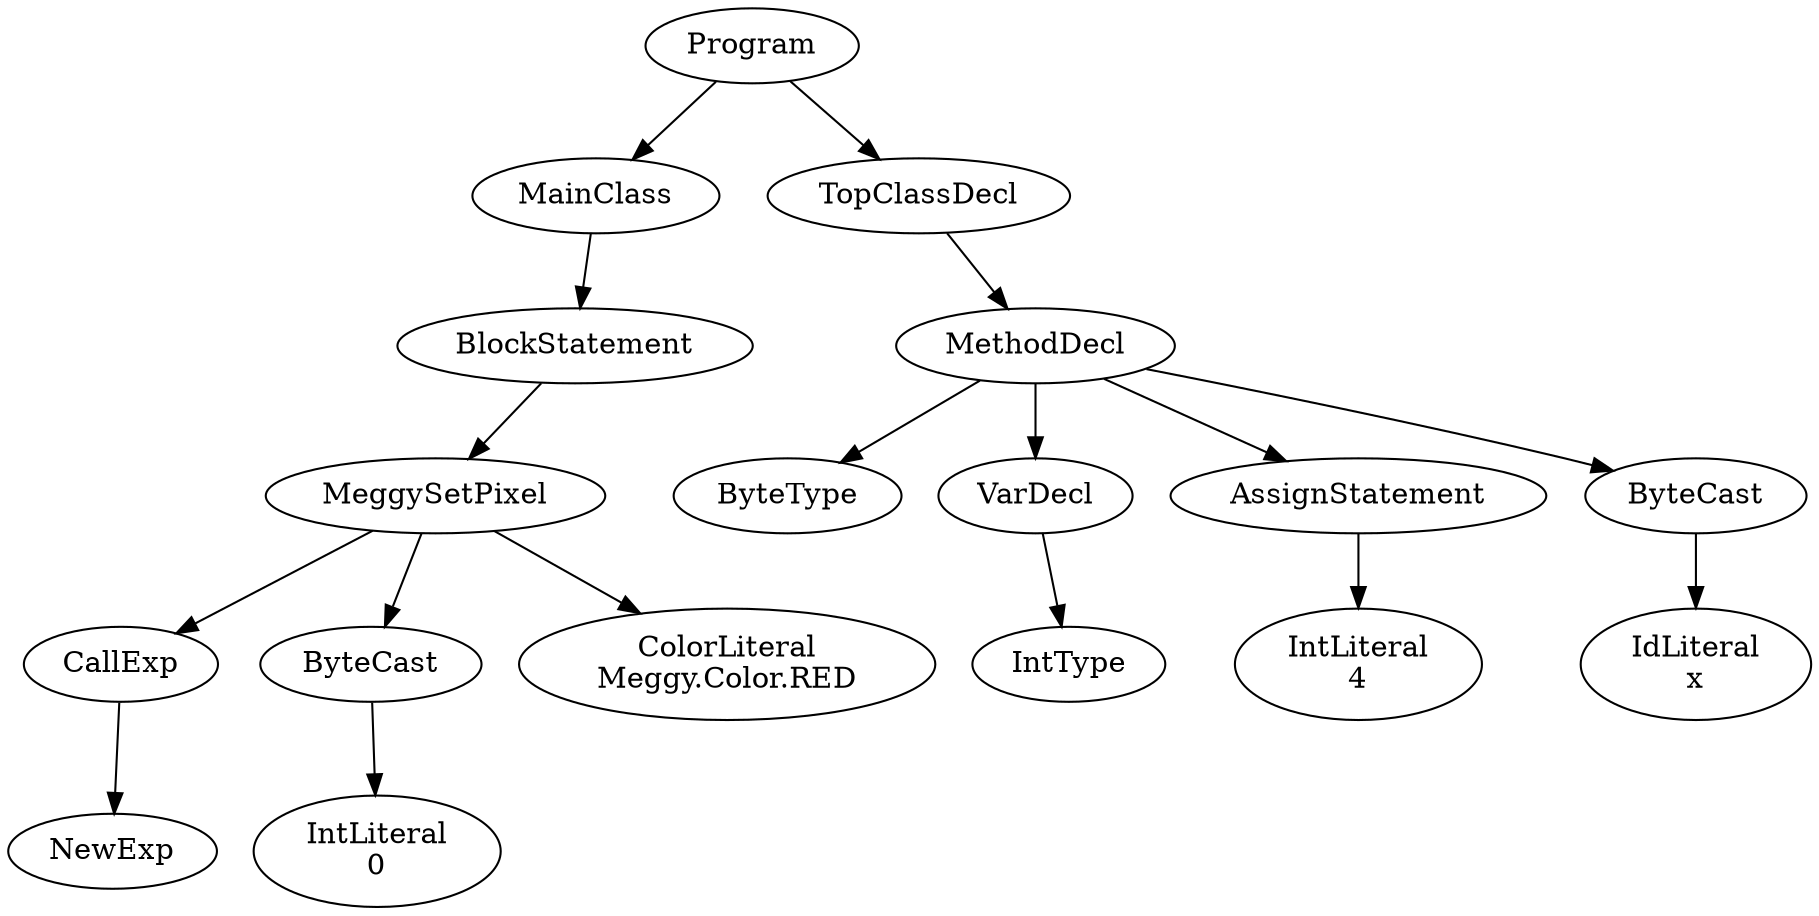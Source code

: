 digraph ASTGraph {
0 [ label="Program" ];
1 [ label="MainClass" ];
0 -> 1
2 [ label="BlockStatement" ];
1 -> 2
3 [ label="MeggySetPixel" ];
2 -> 3
4 [ label="CallExp" ];
3 -> 4
5 [ label="NewExp" ];
4 -> 5
6 [ label="ByteCast" ];
3 -> 6
7 [ label="IntLiteral\n0" ];
6 -> 7
8 [ label="ColorLiteral\nMeggy.Color.RED" ];
3 -> 8
9 [ label="TopClassDecl" ];
0 -> 9
10 [ label="MethodDecl" ];
9 -> 10
11 [ label="ByteType" ];
10 -> 11
12 [ label="VarDecl" ];
10 -> 12
13 [ label="IntType" ];
12 -> 13
14 [ label="AssignStatement" ];
10 -> 14
15 [ label="IntLiteral\n4" ];
14 -> 15
16 [ label="ByteCast" ];
10 -> 16
17 [ label="IdLiteral\nx" ];
16 -> 17
}
